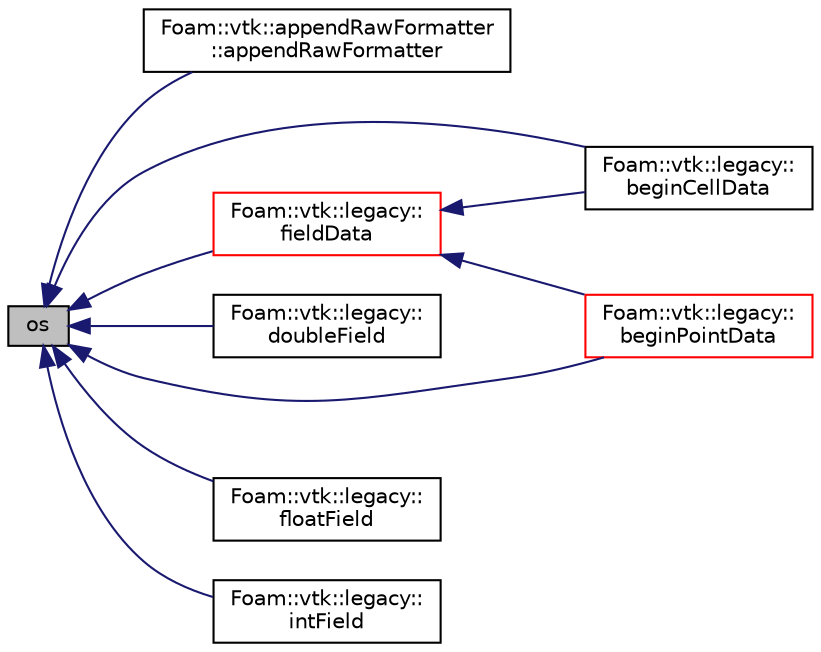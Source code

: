 digraph "os"
{
  bgcolor="transparent";
  edge [fontname="Helvetica",fontsize="10",labelfontname="Helvetica",labelfontsize="10"];
  node [fontname="Helvetica",fontsize="10",shape=record];
  rankdir="LR";
  Node1 [label="os",height=0.2,width=0.4,color="black", fillcolor="grey75", style="filled" fontcolor="black"];
  Node1 -> Node2 [dir="back",color="midnightblue",fontsize="10",style="solid",fontname="Helvetica"];
  Node2 [label="Foam::vtk::appendRawFormatter\l::appendRawFormatter",height=0.2,width=0.4,color="black",URL="$classFoam_1_1vtk_1_1appendRawFormatter.html#a2f51dbbeedea15ad714d27ebe558f2d8",tooltip="Construct and attach to an output stream. "];
  Node1 -> Node3 [dir="back",color="midnightblue",fontsize="10",style="solid",fontname="Helvetica"];
  Node3 [label="Foam::vtk::legacy::\lbeginCellData",height=0.2,width=0.4,color="black",URL="$namespaceFoam_1_1vtk_1_1legacy.html#a8d28e31bf3200f113d2744b5dd1a58d3",tooltip="Emit legacy CELL_DATA nCells, FIELD FieldData nFields. "];
  Node1 -> Node4 [dir="back",color="midnightblue",fontsize="10",style="solid",fontname="Helvetica"];
  Node4 [label="Foam::vtk::legacy::\lbeginPointData",height=0.2,width=0.4,color="red",URL="$namespaceFoam_1_1vtk_1_1legacy.html#ab40d438ddefe4c1cfef7276ca60200c6",tooltip="Emit legacy POINT_DATA nPoints, FIELD FieldData nFields. "];
  Node1 -> Node5 [dir="back",color="midnightblue",fontsize="10",style="solid",fontname="Helvetica"];
  Node5 [label="Foam::vtk::legacy::\ldoubleField",height=0.2,width=0.4,color="black",URL="$namespaceFoam_1_1vtk_1_1legacy.html#a559cf8e2483572a0e7a9596bf0a8e19f",tooltip="Start output of double field with the specified name. "];
  Node1 -> Node6 [dir="back",color="midnightblue",fontsize="10",style="solid",fontname="Helvetica"];
  Node6 [label="Foam::vtk::legacy::\lfieldData",height=0.2,width=0.4,color="red",URL="$namespaceFoam_1_1vtk_1_1legacy.html#a63a724b17ce49dc7f3a5099e6659adf2",tooltip="Emit &quot;FIELD FieldData &lt;n&gt;&quot;. "];
  Node6 -> Node3 [dir="back",color="midnightblue",fontsize="10",style="solid",fontname="Helvetica"];
  Node6 -> Node4 [dir="back",color="midnightblue",fontsize="10",style="solid",fontname="Helvetica"];
  Node1 -> Node7 [dir="back",color="midnightblue",fontsize="10",style="solid",fontname="Helvetica"];
  Node7 [label="Foam::vtk::legacy::\lfloatField",height=0.2,width=0.4,color="black",URL="$namespaceFoam_1_1vtk_1_1legacy.html#af0a826634938fdf25493b5d70a1518fe",tooltip="Start output of float field with the specified name. "];
  Node1 -> Node8 [dir="back",color="midnightblue",fontsize="10",style="solid",fontname="Helvetica"];
  Node8 [label="Foam::vtk::legacy::\lintField",height=0.2,width=0.4,color="black",URL="$namespaceFoam_1_1vtk_1_1legacy.html#a01ea4f5604f3f925362dfc725a9143a5",tooltip="Start output of int field with the specified name. "];
}
